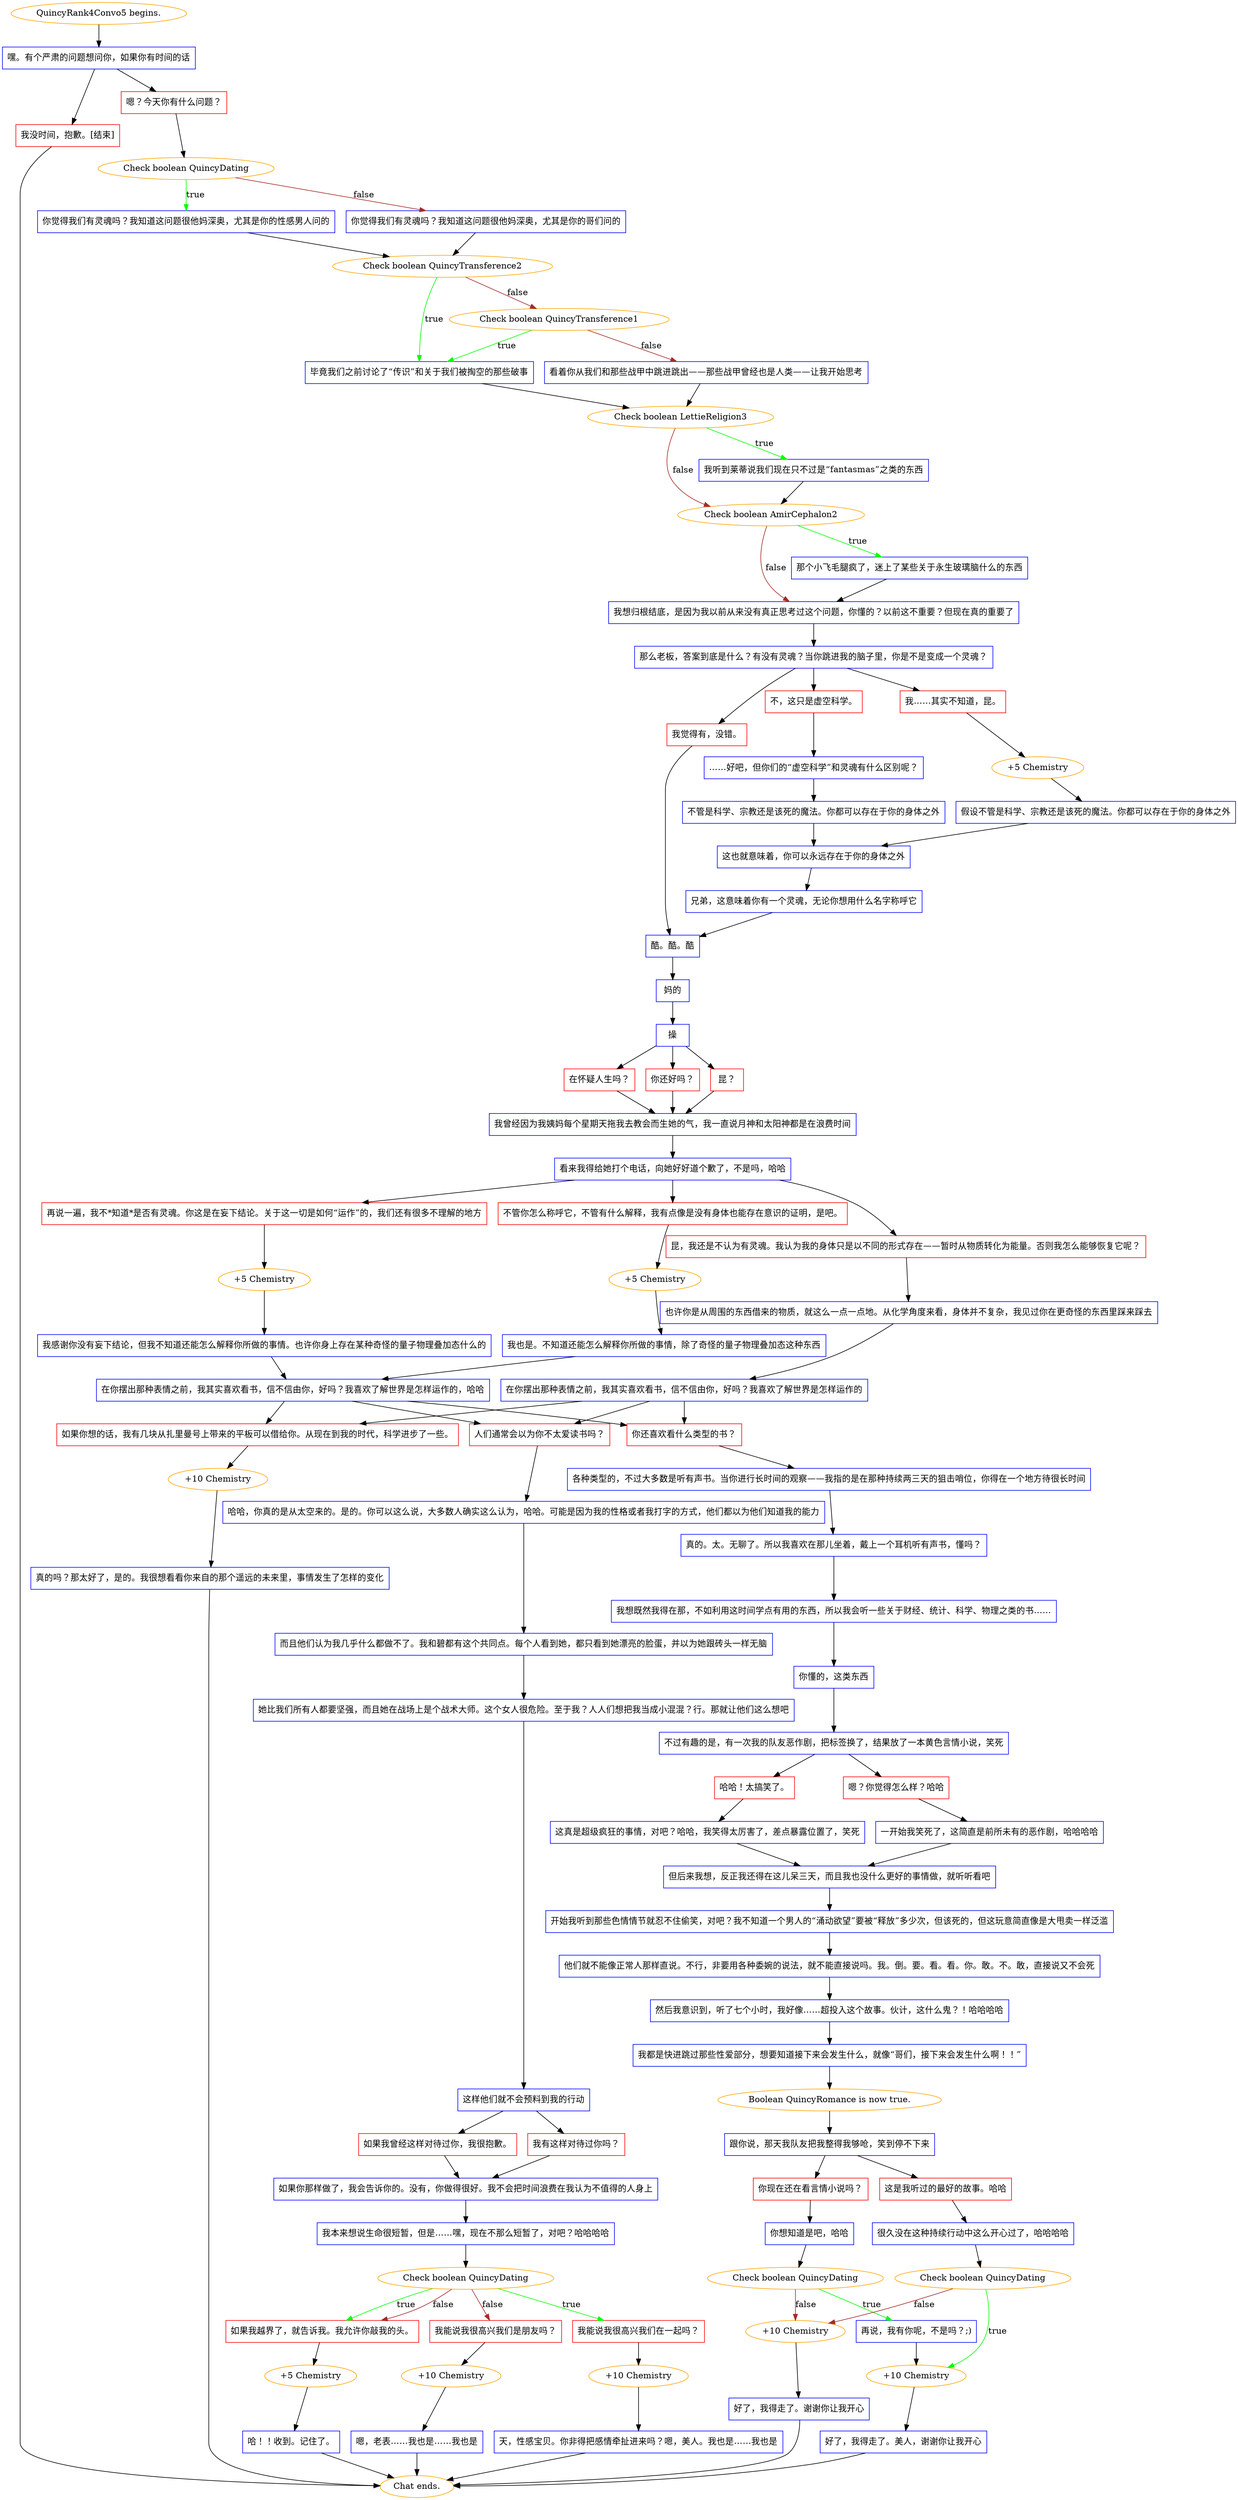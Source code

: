 digraph {
	"QuincyRank4Convo5 begins." [color=orange];
		"QuincyRank4Convo5 begins." -> j4124794223;
	j4124794223 [label="嘿。有个严肃的问题想问你，如果你有时间的话",shape=box,color=blue];
		j4124794223 -> j3173249552;
		j4124794223 -> j3630754105;
	j3173249552 [label="嗯？今天你有什么问题？",shape=box,color=red];
		j3173249552 -> j3530100524;
	j3630754105 [label="我没时间，抱歉。[结束]",shape=box,color=red];
		j3630754105 -> "Chat ends.";
	j3530100524 [label="Check boolean QuincyDating",color=orange];
		j3530100524 -> j3883443140 [label=true,color=green];
		j3530100524 -> j4124329928 [label=false,color=brown];
	"Chat ends." [color=orange];
	j3883443140 [label="你觉得我们有灵魂吗？我知道这问题很他妈深奥，尤其是你的性感男人问的",shape=box,color=blue];
		j3883443140 -> j259806786;
	j4124329928 [label="你觉得我们有灵魂吗？我知道这问题很他妈深奥，尤其是你的哥们问的",shape=box,color=blue];
		j4124329928 -> j259806786;
	j259806786 [label="Check boolean QuincyTransference2",color=orange];
		j259806786 -> j1732831063 [label=true,color=green];
		j259806786 -> j1149771852 [label=false,color=brown];
	j1732831063 [label="毕竟我们之前讨论了“传识”和关于我们被掏空的那些破事",shape=box,color=blue];
		j1732831063 -> j2783557560;
	j1149771852 [label="Check boolean QuincyTransference1",color=orange];
		j1149771852 -> j1732831063 [label=true,color=green];
		j1149771852 -> j100093773 [label=false,color=brown];
	j2783557560 [label="Check boolean LettieReligion3",color=orange];
		j2783557560 -> j2399057078 [label=true,color=green];
		j2783557560 -> j1211153634 [label=false,color=brown];
	j100093773 [label="看着你从我们和那些战甲中跳进跳出——那些战甲曾经也是人类——让我开始思考",shape=box,color=blue];
		j100093773 -> j2783557560;
	j2399057078 [label="我听到莱蒂说我们现在只不过是“fantasmas”之类的东西",shape=box,color=blue];
		j2399057078 -> j1211153634;
	j1211153634 [label="Check boolean AmirCephalon2",color=orange];
		j1211153634 -> j2547792655 [label=true,color=green];
		j1211153634 -> j2454694550 [label=false,color=brown];
	j2547792655 [label="那个小飞毛腿疯了，迷上了某些关于永生玻璃脑什么的东西",shape=box,color=blue];
		j2547792655 -> j2454694550;
	j2454694550 [label="我想归根结底，是因为我以前从来没有真正思考过这个问题，你懂的？以前这不重要？但现在真的重要了",shape=box,color=blue];
		j2454694550 -> j3409926684;
	j3409926684 [label="那么老板，答案到底是什么？有没有灵魂？当你跳进我的脑子里，你是不是变成一个灵魂？",shape=box,color=blue];
		j3409926684 -> j434622659;
		j3409926684 -> j52986434;
		j3409926684 -> j2679331291;
	j434622659 [label="我觉得有，没错。",shape=box,color=red];
		j434622659 -> j2672353799;
	j52986434 [label="不，这只是虚空科学。",shape=box,color=red];
		j52986434 -> j1249220722;
	j2679331291 [label="我……其实不知道，昆。",shape=box,color=red];
		j2679331291 -> j4131567739;
	j2672353799 [label="酷。酷。酷",shape=box,color=blue];
		j2672353799 -> j3905480393;
	j1249220722 [label="……好吧，但你们的“虚空科学”和灵魂有什么区别呢？",shape=box,color=blue];
		j1249220722 -> j3823703828;
	j4131567739 [label="+5 Chemistry",color=orange];
		j4131567739 -> j632299180;
	j3905480393 [label="妈的",shape=box,color=blue];
		j3905480393 -> j3907650301;
	j3823703828 [label="不管是科学、宗教还是该死的魔法。你都可以存在于你的身体之外",shape=box,color=blue];
		j3823703828 -> j3422863055;
	j632299180 [label="假设不管是科学、宗教还是该死的魔法。你都可以存在于你的身体之外",shape=box,color=blue];
		j632299180 -> j3422863055;
	j3907650301 [label="操",shape=box,color=blue];
		j3907650301 -> j2991686102;
		j3907650301 -> j23438888;
		j3907650301 -> j355261193;
	j3422863055 [label="这也就意味着，你可以永远存在于你的身体之外",shape=box,color=blue];
		j3422863055 -> j1463747747;
	j2991686102 [label="在怀疑人生吗？",shape=box,color=red];
		j2991686102 -> j3388457693;
	j23438888 [label="你还好吗？",shape=box,color=red];
		j23438888 -> j3388457693;
	j355261193 [label="昆？",shape=box,color=red];
		j355261193 -> j3388457693;
	j1463747747 [label="兄弟，这意味着你有一个灵魂，无论你想用什么名字称呼它",shape=box,color=blue];
		j1463747747 -> j2672353799;
	j3388457693 [label="我曾经因为我姨妈每个星期天拖我去教会而生她的气，我一直说月神和太阳神都是在浪费时间",shape=box,color=blue];
		j3388457693 -> j326954571;
	j326954571 [label="看来我得给她打个电话，向她好好道个歉了，不是吗，哈哈",shape=box,color=blue];
		j326954571 -> j3940516111;
		j326954571 -> j4209862996;
		j326954571 -> j1554919685;
	j3940516111 [label="不管你怎么称呼它，不管有什么解释，我有点像是没有身体也能存在意识的证明，是吧。",shape=box,color=red];
		j3940516111 -> j4115283915;
	j4209862996 [label="再说一遍，我不*知道*是否有灵魂。你这是在妄下结论。关于这一切是如何“运作”的，我们还有很多不理解的地方",shape=box,color=red];
		j4209862996 -> j2502105561;
	j1554919685 [label="昆，我还是不认为有灵魂。我认为我的身体只是以不同的形式存在——暂时从物质转化为能量。否则我怎么能够恢复它呢？",shape=box,color=red];
		j1554919685 -> j300661804;
	j4115283915 [label="+5 Chemistry",color=orange];
		j4115283915 -> j1681241086;
	j2502105561 [label="+5 Chemistry",color=orange];
		j2502105561 -> j468431475;
	j300661804 [label="也许你是从周围的东西借来的物质，就这么一点一点地。从化学角度来看，身体并不复杂，我见过你在更奇怪的东西里踩来踩去",shape=box,color=blue];
		j300661804 -> j1536961207;
	j1681241086 [label="我也是。不知道还能怎么解释你所做的事情，除了奇怪的量子物理叠加态这种东西",shape=box,color=blue];
		j1681241086 -> j4199421877;
	j468431475 [label="我感谢你没有妄下结论，但我不知道还能怎么解释你所做的事情。也许你身上存在某种奇怪的量子物理叠加态什么的",shape=box,color=blue];
		j468431475 -> j4199421877;
	j1536961207 [label="在你摆出那种表情之前，我其实喜欢看书，信不信由你，好吗？我喜欢了解世界是怎样运作的",shape=box,color=blue];
		j1536961207 -> j3381822896;
		j1536961207 -> j3396832640;
		j1536961207 -> j712682006;
	j4199421877 [label="在你摆出那种表情之前，我其实喜欢看书，信不信由你，好吗？我喜欢了解世界是怎样运作的，哈哈",shape=box,color=blue];
		j4199421877 -> j3381822896;
		j4199421877 -> j3396832640;
		j4199421877 -> j712682006;
	j3381822896 [label="如果你想的话，我有几块从扎里曼号上带来的平板可以借给你。从现在到我的时代，科学进步了一些。",shape=box,color=red];
		j3381822896 -> j1974262624;
	j3396832640 [label="你还喜欢看什么类型的书？",shape=box,color=red];
		j3396832640 -> j3790611357;
	j712682006 [label="人们通常会以为你不太爱读书吗？",shape=box,color=red];
		j712682006 -> j3914963059;
	j1974262624 [label="+10 Chemistry",color=orange];
		j1974262624 -> j3244750410;
	j3790611357 [label="各种类型的，不过大多数是听有声书。当你进行长时间的观察——我指的是在那种持续两三天的狙击哨位，你得在一个地方待很长时间",shape=box,color=blue];
		j3790611357 -> j3991027564;
	j3914963059 [label="哈哈，你真的是从太空来的。是的。你可以这么说，大多数人确实这么认为，哈哈。可能是因为我的性格或者我打字的方式，他们都以为他们知道我的能力",shape=box,color=blue];
		j3914963059 -> j3427914305;
	j3244750410 [label="真的吗？那太好了，是的。我很想看看你来自的那个遥远的未来里，事情发生了怎样的变化",shape=box,color=blue];
		j3244750410 -> "Chat ends.";
	j3991027564 [label="真的。太。无聊了。所以我喜欢在那儿坐着，戴上一个耳机听有声书，懂吗？",shape=box,color=blue];
		j3991027564 -> j3341447048;
	j3427914305 [label="而且他们认为我几乎什么都做不了。我和碧都有这个共同点。每个人看到她，都只看到她漂亮的脸蛋，并以为她跟砖头一样无脑",shape=box,color=blue];
		j3427914305 -> j3732146381;
	j3341447048 [label="我想既然我得在那，不如利用这时间学点有用的东西，所以我会听一些关于财经、统计、科学、物理之类的书……",shape=box,color=blue];
		j3341447048 -> j2745634750;
	j3732146381 [label="她比我们所有人都要坚强，而且她在战场上是个战术大师。这个女人很危险。至于我？人人们想把我当成小混混？行。那就让他们这么想吧",shape=box,color=blue];
		j3732146381 -> j2543955604;
	j2745634750 [label="你懂的，这类东西",shape=box,color=blue];
		j2745634750 -> j628559918;
	j2543955604 [label="这样他们就不会预料到我的行动",shape=box,color=blue];
		j2543955604 -> j1804732050;
		j2543955604 -> j1582481666;
	j628559918 [label="不过有趣的是，有一次我的队友恶作剧，把标签换了，结果放了一本黄色言情小说，笑死",shape=box,color=blue];
		j628559918 -> j1282326578;
		j628559918 -> j240064488;
	j1804732050 [label="我有这样对待过你吗？",shape=box,color=red];
		j1804732050 -> j945118669;
	j1582481666 [label="如果我曾经这样对待过你，我很抱歉。",shape=box,color=red];
		j1582481666 -> j945118669;
	j1282326578 [label="哈哈！太搞笑了。",shape=box,color=red];
		j1282326578 -> j2703950406;
	j240064488 [label="嗯？你觉得怎么样？哈哈",shape=box,color=red];
		j240064488 -> j2058347514;
	j945118669 [label="如果你那样做了，我会告诉你的。没有，你做得很好。我不会把时间浪费在我认为不值得的人身上",shape=box,color=blue];
		j945118669 -> j3194285862;
	j2703950406 [label="这真是超级疯狂的事情，对吧？哈哈，我笑得太厉害了，差点暴露位置了，笑死",shape=box,color=blue];
		j2703950406 -> j3259757806;
	j2058347514 [label="一开始我笑死了，这简直是前所未有的恶作剧，哈哈哈哈",shape=box,color=blue];
		j2058347514 -> j3259757806;
	j3194285862 [label="我本来想说生命很短暂，但是……嘿，现在不那么短暂了，对吧？哈哈哈哈",shape=box,color=blue];
		j3194285862 -> j2261954600;
	j3259757806 [label="但后来我想，反正我还得在这儿呆三天，而且我也没什么更好的事情做，就听听看吧",shape=box,color=blue];
		j3259757806 -> j686234404;
	j2261954600 [label="Check boolean QuincyDating",color=orange];
		j2261954600 -> j2115752329 [label=true,color=green];
		j2261954600 -> j3358229355 [label=true,color=green];
		j2261954600 -> j2776293282 [label=false,color=brown];
		j2261954600 -> j3358229355 [label=false,color=brown];
	j686234404 [label="开始我听到那些色情情节就忍不住偷笑，对吧？我不知道一个男人的“涌动欲望”要被“释放”多少次，但该死的，但这玩意简直像是大甩卖一样泛滥",shape=box,color=blue];
		j686234404 -> j2774857476;
	j2115752329 [label="我能说我很高兴我们在一起吗？",shape=box,color=red];
		j2115752329 -> j2803990126;
	j3358229355 [label="如果我越界了，就告诉我。我允许你敲我的头。",shape=box,color=red];
		j3358229355 -> j4240234145;
	j2776293282 [label="我能说我很高兴我们是朋友吗？",shape=box,color=red];
		j2776293282 -> j720954472;
	j2774857476 [label="他们就不能像正常人那样直说。不行，非要用各种委婉的说法，就不能直接说吗。我。倒。要。看。看。你。敢。不。敢，直接说又不会死",shape=box,color=blue];
		j2774857476 -> j3105319873;
	j2803990126 [label="+10 Chemistry",color=orange];
		j2803990126 -> j4044601588;
	j4240234145 [label="+5 Chemistry",color=orange];
		j4240234145 -> j3383624503;
	j720954472 [label="+10 Chemistry",color=orange];
		j720954472 -> j872537664;
	j3105319873 [label="然后我意识到，听了七个小时，我好像……超投入这个故事。伙计，这什么鬼？！哈哈哈哈",shape=box,color=blue];
		j3105319873 -> j1739959434;
	j4044601588 [label="天，性感宝贝。你非得把感情牵扯进来吗？嗯，美人。我也是……我也是",shape=box,color=blue];
		j4044601588 -> "Chat ends.";
	j3383624503 [label="哈！！收到。记住了。",shape=box,color=blue];
		j3383624503 -> "Chat ends.";
	j872537664 [label="嗯，老表……我也是……我也是",shape=box,color=blue];
		j872537664 -> "Chat ends.";
	j1739959434 [label="我都是快进跳过那些性爱部分，想要知道接下来会发生什么，就像“哥们，接下来会发生什么啊！！”",shape=box,color=blue];
		j1739959434 -> j55306593;
	j55306593 [label="Boolean QuincyRomance is now true.",color=orange];
		j55306593 -> j2634054714;
	j2634054714 [label="跟你说，那天我队友把我整得我够呛，笑到停不下来",shape=box,color=blue];
		j2634054714 -> j1156470438;
		j2634054714 -> j487451647;
	j1156470438 [label="你现在还在看言情小说吗？",shape=box,color=red];
		j1156470438 -> j1098428396;
	j487451647 [label="这是我听过的最好的故事。哈哈",shape=box,color=red];
		j487451647 -> j2850768019;
	j1098428396 [label="你想知道是吧，哈哈",shape=box,color=blue];
		j1098428396 -> j349086041;
	j2850768019 [label="很久没在这种持续行动中这么开心过了，哈哈哈哈",shape=box,color=blue];
		j2850768019 -> j1928793629;
	j349086041 [label="Check boolean QuincyDating",color=orange];
		j349086041 -> j3000517235 [label=true,color=green];
		j349086041 -> j374395079 [label=false,color=brown];
	j1928793629 [label="Check boolean QuincyDating",color=orange];
		j1928793629 -> j1816677797 [label=true,color=green];
		j1928793629 -> j374395079 [label=false,color=brown];
	j3000517235 [label="再说，我有你呢，不是吗？;)",shape=box,color=blue];
		j3000517235 -> j1816677797;
	j374395079 [label="+10 Chemistry",color=orange];
		j374395079 -> j95891270;
	j1816677797 [label="+10 Chemistry",color=orange];
		j1816677797 -> j2567431515;
	j95891270 [label="好了，我得走了。谢谢你让我开心",shape=box,color=blue];
		j95891270 -> "Chat ends.";
	j2567431515 [label="好了，我得走了。美人，谢谢你让我开心",shape=box,color=blue];
		j2567431515 -> "Chat ends.";
}